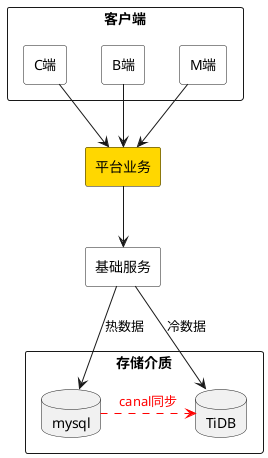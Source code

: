 @startuml

skinparam component {
    Style rectangle
    BackgroundColor white
}

skinparam package {
    Style rectangle
}

package "客户端" {
    component "C端" as A
    component "B端" as B
    component "M端" as M
}

component "平台业务" as P #gold

component "基础服务" as J

package "存储介质" {
    database mysql
    database TiDB
}

A --> P
B --> P
M --> P

P --> J

J -down-> mysql : 热数据
J -down-> TiDB : 冷数据

mysql -.right-> TiDB #red : <color:red>canal同步</color>

@enduml

